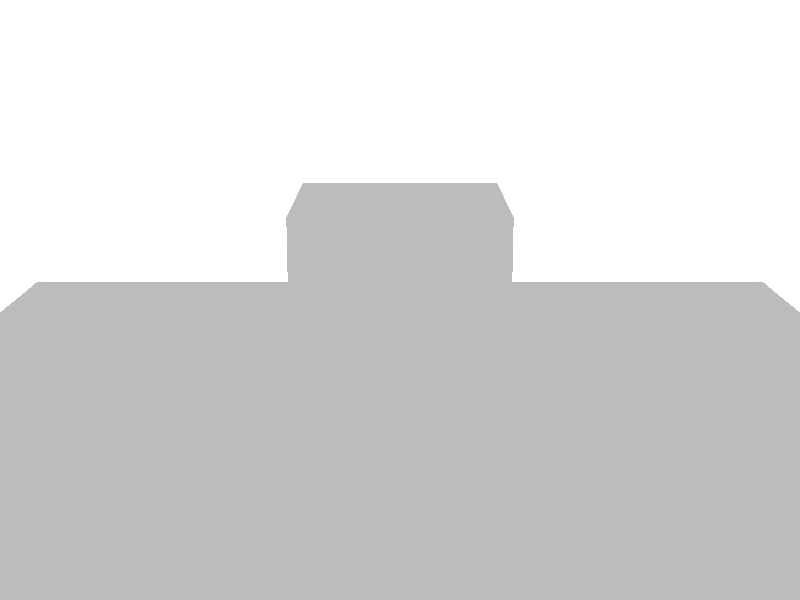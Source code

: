 #include "colors.inc"
background { rgb <1, 1, 1> }
camera {location <-0, -6, 1.5>up <0,1,0> right <-1.33,0,0> angle 35look_at <0, 0, 0> }
mesh2 {
vertex_vectors { 72, 
<-0.5, -0.5, -0.5>, 
<0.5, -0.5, -0.5>, 
<0, 0, -0.5>, 
<0.5, -0.5, -0.5>, 
<0.5, 0.5, -0.5>, 
<0, 0, -0.5>, 
<-0.5, 0.5, -0.5>, 
<0.5, 0.5, -0.5>, 
<0, 0, -0.5>, 
<-0.5, -0.5, -0.5>, 
<-0.5, 0.5, -0.5>, 
<0, 0, -0.5>, 
<-0.5, -0.5, 0.5>, 
<0.5, -0.5, 0.5>, 
<0, 0, 0.5>, 
<0.5, -0.5, 0.5>, 
<0.5, 0.5, 0.5>, 
<0, 0, 0.5>, 
<-0.5, 0.5, 0.5>, 
<0.5, 0.5, 0.5>, 
<0, 0, 0.5>, 
<-0.5, -0.5, 0.5>, 
<-0.5, 0.5, 0.5>, 
<0, 0, 0.5>, 
<-0.5, -0.5, -0.5>, 
<0.5, -0.5, -0.5>, 
<0, -0.5, 0>, 
<0.5, -0.5, -0.5>, 
<0.5, -0.5, 0.5>, 
<0, -0.5, 0>, 
<-0.5, -0.5, 0.5>, 
<0.5, -0.5, 0.5>, 
<0, -0.5, 0>, 
<-0.5, -0.5, -0.5>, 
<-0.5, -0.5, 0.5>, 
<0, -0.5, 0>, 
<-0.5, 0.5, -0.5>, 
<0.5, 0.5, -0.5>, 
<0, 0.5, 0>, 
<-0.5, 0.5, -0.5>, 
<-0.5, 0.5, 0.5>, 
<0, 0.5, 0>, 
<-0.5, 0.5, 0.5>, 
<0.5, 0.5, 0.5>, 
<0, 0.5, 0>, 
<0.5, 0.5, -0.5>, 
<0.5, 0.5, 0.5>, 
<0, 0.5, 0>, 
<-0.5, -0.5, -0.5>, 
<-0.5, 0.5, -0.5>, 
<-0.5, 0, 0>, 
<-0.5, 0.5, -0.5>, 
<-0.5, 0.5, 0.5>, 
<-0.5, 0, 0>, 
<-0.5, -0.5, 0.5>, 
<-0.5, 0.5, 0.5>, 
<-0.5, 0, 0>, 
<-0.5, -0.5, -0.5>, 
<-0.5, -0.5, 0.5>, 
<-0.5, 0, 0>, 
<0.5, -0.5, -0.5>, 
<0.5, 0.5, -0.5>, 
<0.5, 0, 0>, 
<0.5, 0.5, -0.5>, 
<0.5, 0.5, 0.5>, 
<0.5, 0, 0>, 
<0.5, -0.5, 0.5>, 
<0.5, 0.5, 0.5>, 
<0.5, 0, 0>, 
<0.5, -0.5, -0.5>, 
<0.5, -0.5, 0.5>, 
<0.5, 0, 0>
}
normal_vectors { 72, 
<0, 0, -0.5>, 
<0, 0, -0.5>, 
<0, 0, -0.5>, 
<-0, 0, -0.5>, 
<-0, 0, -0.5>, 
<-0, 0, -0.5>, 
<0, -0, -0.5>, 
<0, -0, -0.5>, 
<0, -0, -0.5>, 
<0, -0, -0.5>, 
<0, -0, -0.5>, 
<0, -0, -0.5>, 
<-0, -0, 0.5>, 
<-0, -0, 0.5>, 
<-0, -0, 0.5>, 
<0, -0, 0.5>, 
<0, -0, 0.5>, 
<0, -0, 0.5>, 
<-0, 0, 0.5>, 
<-0, 0, 0.5>, 
<-0, 0, 0.5>, 
<-0, 0, 0.5>, 
<-0, 0, 0.5>, 
<-0, 0, 0.5>, 
<-0, -0.5, 0>, 
<-0, -0.5, 0>, 
<-0, -0.5, 0>, 
<-0, -0.5, 0>, 
<-0, -0.5, 0>, 
<-0, -0.5, 0>, 
<0, -0.5, -0>, 
<0, -0.5, -0>, 
<0, -0.5, -0>, 
<0, -0.5, 0>, 
<0, -0.5, 0>, 
<0, -0.5, 0>, 
<0, 0.5, -0>, 
<0, 0.5, -0>, 
<0, 0.5, -0>, 
<-0, 0.5, -0>, 
<-0, 0.5, -0>, 
<-0, 0.5, -0>, 
<-0, 0.5, 0>, 
<-0, 0.5, 0>, 
<-0, 0.5, 0>, 
<0, 0.5, -0>, 
<0, 0.5, -0>, 
<0, 0.5, -0>, 
<-0.5, 0, 0>, 
<-0.5, 0, 0>, 
<-0.5, 0, 0>, 
<-0.5, -0, 0>, 
<-0.5, -0, 0>, 
<-0.5, -0, 0>, 
<-0.5, 0, -0>, 
<-0.5, 0, -0>, 
<-0.5, 0, -0>, 
<-0.5, 0, -0>, 
<-0.5, 0, -0>, 
<-0.5, 0, -0>, 
<0.5, -0, -0>, 
<0.5, -0, -0>, 
<0.5, -0, -0>, 
<0.5, 0, -0>, 
<0.5, 0, -0>, 
<0.5, 0, -0>, 
<0.5, -0, 0>, 
<0.5, -0, 0>, 
<0.5, -0, 0>, 
<0.5, -0, 0>, 
<0.5, -0, 0>, 
<0.5, -0, 0>
}
texture_list { 72, 
texture{ pigment{ rgb <0.5, 0.5, 0.5>  } }, 
texture{ pigment{ rgb <0.5, 0.5, 0.5>  } }, 
texture{ pigment{ rgb <0.5, 0.5, 0.5>  } }, 
texture{ pigment{ rgb <0.5, 0.5, 0.5>  } }, 
texture{ pigment{ rgb <0.5, 0.5, 0.5>  } }, 
texture{ pigment{ rgb <0.5, 0.5, 0.5>  } }, 
texture{ pigment{ rgb <0.5, 0.5, 0.5>  } }, 
texture{ pigment{ rgb <0.5, 0.5, 0.5>  } }, 
texture{ pigment{ rgb <0.5, 0.5, 0.5>  } }, 
texture{ pigment{ rgb <0.5, 0.5, 0.5>  } }, 
texture{ pigment{ rgb <0.5, 0.5, 0.5>  } }, 
texture{ pigment{ rgb <0.5, 0.5, 0.5>  } }, 
texture{ pigment{ rgb <0.5, 0.5, 0.5>  } }, 
texture{ pigment{ rgb <0.5, 0.5, 0.5>  } }, 
texture{ pigment{ rgb <0.5, 0.5, 0.5>  } }, 
texture{ pigment{ rgb <0.5, 0.5, 0.5>  } }, 
texture{ pigment{ rgb <0.5, 0.5, 0.5>  } }, 
texture{ pigment{ rgb <0.5, 0.5, 0.5>  } }, 
texture{ pigment{ rgb <0.5, 0.5, 0.5>  } }, 
texture{ pigment{ rgb <0.5, 0.5, 0.5>  } }, 
texture{ pigment{ rgb <0.5, 0.5, 0.5>  } }, 
texture{ pigment{ rgb <0.5, 0.5, 0.5>  } }, 
texture{ pigment{ rgb <0.5, 0.5, 0.5>  } }, 
texture{ pigment{ rgb <0.5, 0.5, 0.5>  } }, 
texture{ pigment{ rgb <0.5, 0.5, 0.5>  } }, 
texture{ pigment{ rgb <0.5, 0.5, 0.5>  } }, 
texture{ pigment{ rgb <0.5, 0.5, 0.5>  } }, 
texture{ pigment{ rgb <0.5, 0.5, 0.5>  } }, 
texture{ pigment{ rgb <0.5, 0.5, 0.5>  } }, 
texture{ pigment{ rgb <0.5, 0.5, 0.5>  } }, 
texture{ pigment{ rgb <0.5, 0.5, 0.5>  } }, 
texture{ pigment{ rgb <0.5, 0.5, 0.5>  } }, 
texture{ pigment{ rgb <0.5, 0.5, 0.5>  } }, 
texture{ pigment{ rgb <0.5, 0.5, 0.5>  } }, 
texture{ pigment{ rgb <0.5, 0.5, 0.5>  } }, 
texture{ pigment{ rgb <0.5, 0.5, 0.5>  } }, 
texture{ pigment{ rgb <0.5, 0.5, 0.5>  } }, 
texture{ pigment{ rgb <0.5, 0.5, 0.5>  } }, 
texture{ pigment{ rgb <0.5, 0.5, 0.5>  } }, 
texture{ pigment{ rgb <0.5, 0.5, 0.5>  } }, 
texture{ pigment{ rgb <0.5, 0.5, 0.5>  } }, 
texture{ pigment{ rgb <0.5, 0.5, 0.5>  } }, 
texture{ pigment{ rgb <0.5, 0.5, 0.5>  } }, 
texture{ pigment{ rgb <0.5, 0.5, 0.5>  } }, 
texture{ pigment{ rgb <0.5, 0.5, 0.5>  } }, 
texture{ pigment{ rgb <0.5, 0.5, 0.5>  } }, 
texture{ pigment{ rgb <0.5, 0.5, 0.5>  } }, 
texture{ pigment{ rgb <0.5, 0.5, 0.5>  } }, 
texture{ pigment{ rgb <0.5, 0.5, 0.5>  } }, 
texture{ pigment{ rgb <0.5, 0.5, 0.5>  } }, 
texture{ pigment{ rgb <0.5, 0.5, 0.5>  } }, 
texture{ pigment{ rgb <0.5, 0.5, 0.5>  } }, 
texture{ pigment{ rgb <0.5, 0.5, 0.5>  } }, 
texture{ pigment{ rgb <0.5, 0.5, 0.5>  } }, 
texture{ pigment{ rgb <0.5, 0.5, 0.5>  } }, 
texture{ pigment{ rgb <0.5, 0.5, 0.5>  } }, 
texture{ pigment{ rgb <0.5, 0.5, 0.5>  } }, 
texture{ pigment{ rgb <0.5, 0.5, 0.5>  } }, 
texture{ pigment{ rgb <0.5, 0.5, 0.5>  } }, 
texture{ pigment{ rgb <0.5, 0.5, 0.5>  } }, 
texture{ pigment{ rgb <0.5, 0.5, 0.5>  } }, 
texture{ pigment{ rgb <0.5, 0.5, 0.5>  } }, 
texture{ pigment{ rgb <0.5, 0.5, 0.5>  } }, 
texture{ pigment{ rgb <0.5, 0.5, 0.5>  } }, 
texture{ pigment{ rgb <0.5, 0.5, 0.5>  } }, 
texture{ pigment{ rgb <0.5, 0.5, 0.5>  } }, 
texture{ pigment{ rgb <0.5, 0.5, 0.5>  } }, 
texture{ pigment{ rgb <0.5, 0.5, 0.5>  } }, 
texture{ pigment{ rgb <0.5, 0.5, 0.5>  } }, 
texture{ pigment{ rgb <0.5, 0.5, 0.5>  } }, 
texture{ pigment{ rgb <0.5, 0.5, 0.5>  } }, 
texture{ pigment{ rgb <0.5, 0.5, 0.5>  } }
}
face_indices { 24, 
<0, 1, 2>,0,1,2, 
<3, 4, 5>,3,4,5, 
<6, 7, 8>,6,7,8, 
<9, 10, 11>,9,10,11, 
<12, 13, 14>,12,13,14, 
<15, 16, 17>,15,16,17, 
<18, 19, 20>,18,19,20, 
<21, 22, 23>,21,22,23, 
<24, 25, 26>,24,25,26, 
<27, 28, 29>,27,28,29, 
<30, 31, 32>,30,31,32, 
<33, 34, 35>,33,34,35, 
<36, 37, 38>,36,37,38, 
<39, 40, 41>,39,40,41, 
<42, 43, 44>,42,43,44, 
<45, 46, 47>,45,46,47, 
<48, 49, 50>,48,49,50, 
<51, 52, 53>,51,52,53, 
<54, 55, 56>,54,55,56, 
<57, 58, 59>,57,58,59, 
<60, 61, 62>,60,61,62, 
<63, 64, 65>,63,64,65, 
<66, 67, 68>,66,67,68, 
<69, 70, 71>,69,70,71, 
}
}
mesh2 {
vertex_vectors { 12, 
<-2.5, 2.5, -0.5>, 
<-2.5, -2.5, -0.5>, 
<0, 0, -0.5>, 
<-2.5, -2.5, -0.5>, 
<2.5, -2.5, -0.5>, 
<0, 0, -0.5>, 
<2.5, 2.5, -0.5>, 
<2.5, -2.5, -0.5>, 
<0, 0, -0.5>, 
<-2.5, 2.5, -0.5>, 
<2.5, 2.5, -0.5>, 
<0, 0, -0.5>
}
normal_vectors { 12, 
<0, 0, 1>, 
<0, 0, 1>, 
<0, 0, 1>, 
<0, 0, 1>, 
<0, 0, 1>, 
<0, 0, 1>, 
<0, 0, 1>, 
<0, 0, 1>, 
<0, 0, 1>, 
<0, 0, 1>, 
<0, 0, 1>, 
<0, 0, 1>
}
texture_list { 12, 
texture{ pigment{ rgb <0.5, 0.5, 0.5>  } }, 
texture{ pigment{ rgb <0.5, 0.5, 0.5>  } }, 
texture{ pigment{ rgb <0.5, 0.5, 0.5>  } }, 
texture{ pigment{ rgb <0.5, 0.5, 0.5>  } }, 
texture{ pigment{ rgb <0.5, 0.5, 0.5>  } }, 
texture{ pigment{ rgb <0.5, 0.5, 0.5>  } }, 
texture{ pigment{ rgb <0.5, 0.5, 0.5>  } }, 
texture{ pigment{ rgb <0.5, 0.5, 0.5>  } }, 
texture{ pigment{ rgb <0.5, 0.5, 0.5>  } }, 
texture{ pigment{ rgb <0.5, 0.5, 0.5>  } }, 
texture{ pigment{ rgb <0.5, 0.5, 0.5>  } }, 
texture{ pigment{ rgb <0.5, 0.5, 0.5>  } }
}
face_indices { 4, 
<0, 1, 2>,0,1,2, 
<3, 4, 5>,3,4,5, 
<6, 7, 8>,6,7,8, 
<9, 10, 11>,9,10,11, 
}
}
light_source {<10, 10, 10> color White}
light_source {<-10, -10, 10> color White}
